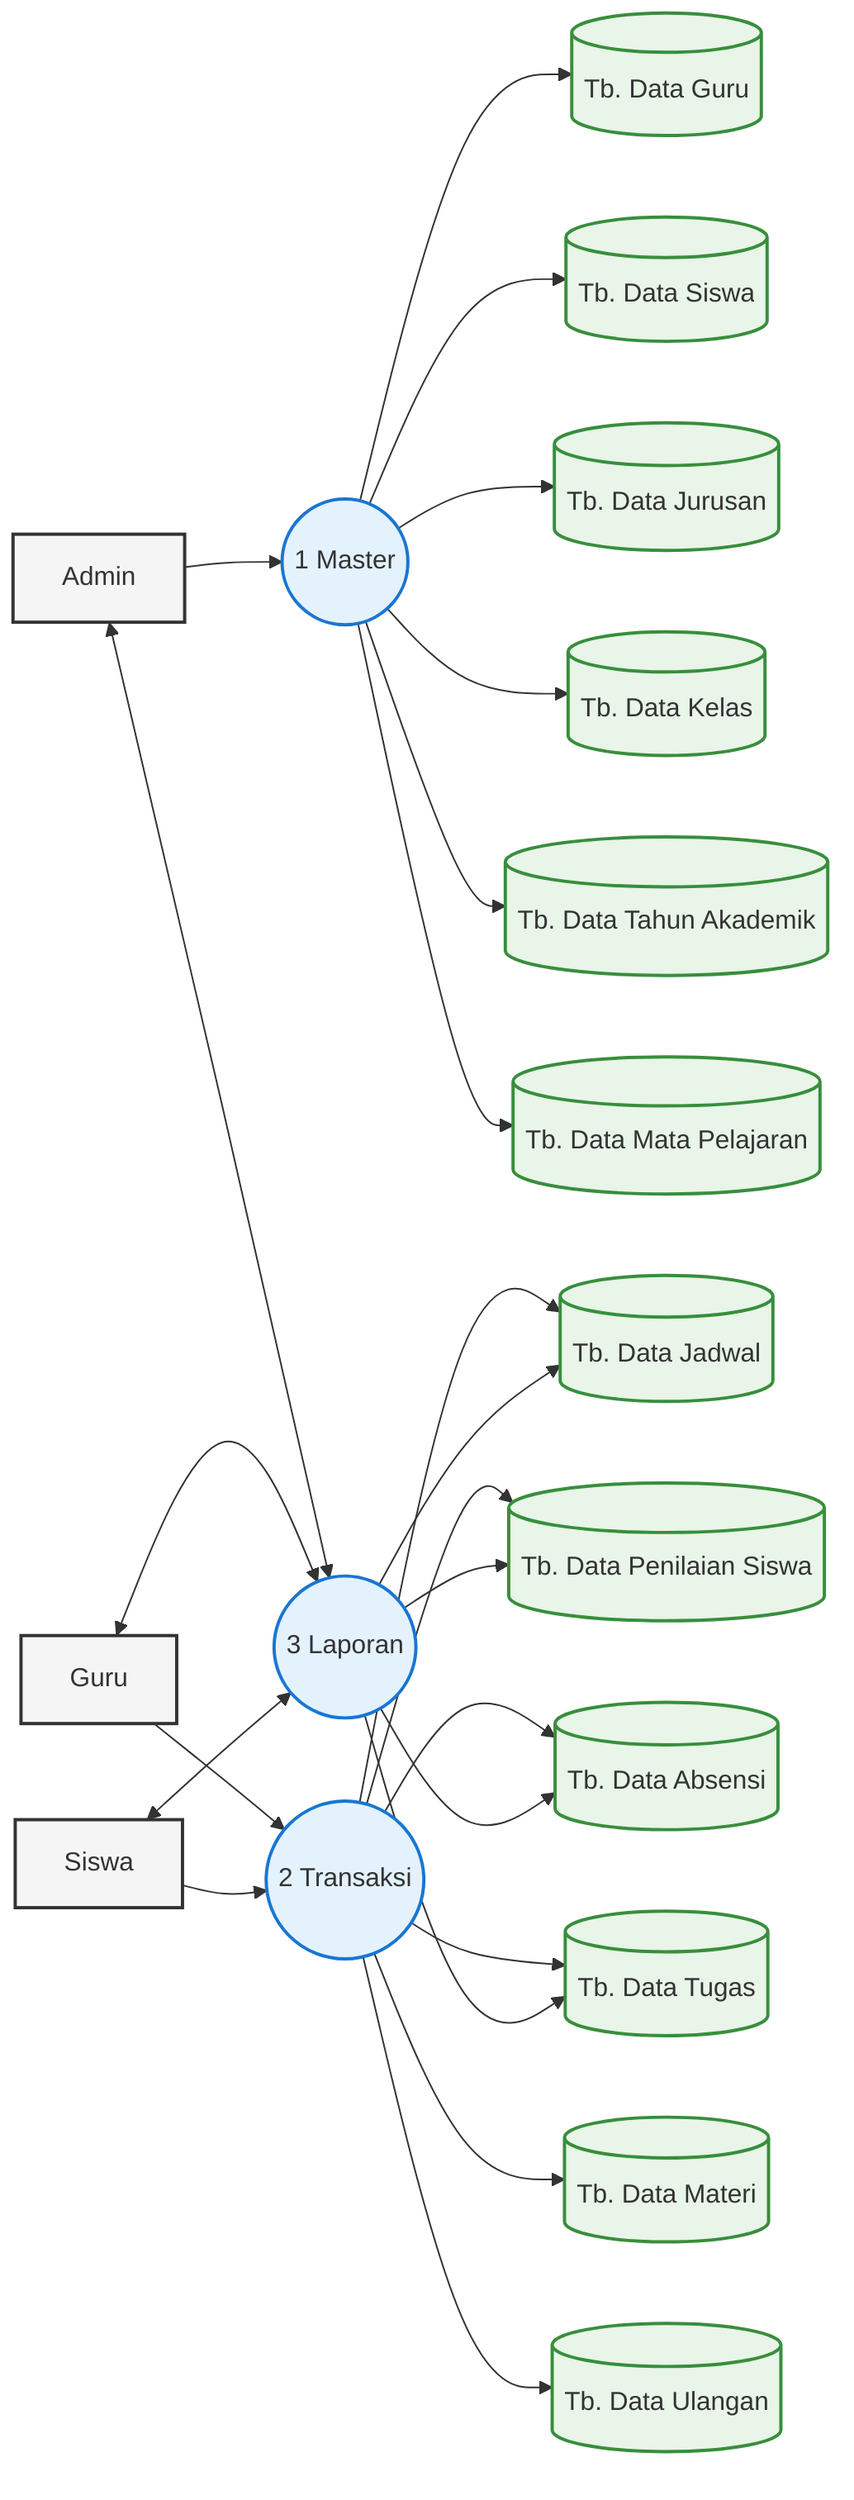 flowchart LR
Admin[Admin]
Guru[Guru]
Siswa[Siswa]

P1((1 Master))
P2((2 Transaksi))
P3((3 Laporan))

DS_Guru[(Tb. Data Guru)]
DS_Siswa[(Tb. Data Siswa)]
DS_Jurusan[(Tb. Data Jurusan)]
DS_Kelas[(Tb. Data Kelas)]
DS_Tahun[(Tb. Data Tahun Akademik)]
DS_Mapel[(Tb. Data Mata Pelajaran)]
DS_Jadwal[(Tb. Data Jadwal)]
DS_Nilai[(Tb. Data Penilaian Siswa)]
DS_Absensi[(Tb. Data Absensi)]
DS_Materi[(Tb. Data Materi)]
DS_Ulangan[(Tb. Data Ulangan)]
DS_Tugas[(Tb. Data Tugas)]

Admin --> P1
Guru --> P2
Siswa --> P2

P1 --> DS_Guru
P1 --> DS_Siswa
P1 --> DS_Jurusan
P1 --> DS_Kelas
P1 --> DS_Tahun
P1 --> DS_Mapel

P2 --> DS_Jadwal
P2 --> DS_Nilai
P2 --> DS_Absensi
P2 --> DS_Materi
P2 --> DS_Ulangan
P2 --> DS_Tugas

P3 --> DS_Jadwal
P3 --> DS_Nilai
P3 --> DS_Absensi
P3 --> DS_Tugas

Admin <--> P3
Guru <--> P3
Siswa <--> P3

%% Styling
classDef entity fill:#f5f5f5,stroke:#333,stroke-width:2px
classDef process fill:#e3f2fd,stroke:#1976d2,stroke-width:2px
classDef datastore fill:#e8f5e8,stroke:#388e3c,stroke-width:2px

class Admin,Guru,Siswa entity
class P1,P2,P3 process
class DS_Guru,DS_Siswa,DS_Jurusan,DS_Kelas,DS_Tahun,DS_Mapel,DS_Jadwal,DS_Nilai,DS_Absensi,DS_Materi,DS_Ulangan,DS_Tugas datastore